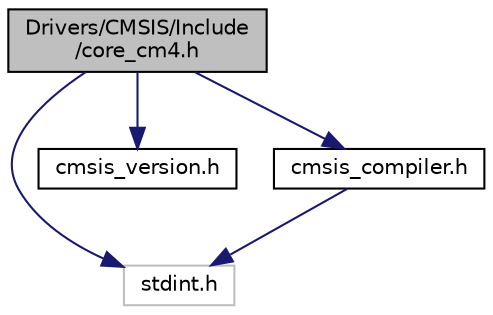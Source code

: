digraph "Drivers/CMSIS/Include/core_cm4.h"
{
 // LATEX_PDF_SIZE
  edge [fontname="Helvetica",fontsize="10",labelfontname="Helvetica",labelfontsize="10"];
  node [fontname="Helvetica",fontsize="10",shape=record];
  Node1 [label="Drivers/CMSIS/Include\l/core_cm4.h",height=0.2,width=0.4,color="black", fillcolor="grey75", style="filled", fontcolor="black",tooltip="CMSIS Cortex-M4 Core Peripheral Access Layer Header File."];
  Node1 -> Node2 [color="midnightblue",fontsize="10",style="solid"];
  Node2 [label="stdint.h",height=0.2,width=0.4,color="grey75", fillcolor="white", style="filled",tooltip=" "];
  Node1 -> Node3 [color="midnightblue",fontsize="10",style="solid"];
  Node3 [label="cmsis_version.h",height=0.2,width=0.4,color="black", fillcolor="white", style="filled",URL="$cmsis__version_8h.html",tooltip="CMSIS Core(M) Version definitions."];
  Node1 -> Node4 [color="midnightblue",fontsize="10",style="solid"];
  Node4 [label="cmsis_compiler.h",height=0.2,width=0.4,color="black", fillcolor="white", style="filled",URL="$cmsis__compiler_8h.html",tooltip="CMSIS compiler generic header file."];
  Node4 -> Node2 [color="midnightblue",fontsize="10",style="solid"];
}
